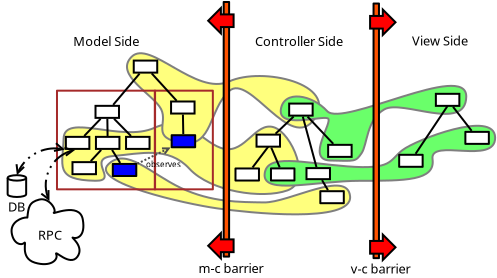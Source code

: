 <?xml version="1.0" encoding="UTF-8"?>
<dia:diagram xmlns:dia="http://www.lysator.liu.se/~alla/dia/">
  <dia:layer name="Sfondo" visible="true">
    <dia:object type="Standard - Beziergon" version="0" id="O0">
      <dia:attribute name="obj_pos">
        <dia:point val="-0.198,5.803"/>
      </dia:attribute>
      <dia:attribute name="obj_bb">
        <dia:rectangle val="-0.316,5.011;11.629,9.333"/>
      </dia:attribute>
      <dia:attribute name="bez_points">
        <dia:point val="-0.198,5.803"/>
        <dia:point val="-0.168,4.479"/>
        <dia:point val="2.69,6.014"/>
        <dia:point val="4.346,5.262"/>
        <dia:point val="6.001,4.509"/>
        <dia:point val="6.783,6.104"/>
        <dia:point val="7.836,6.315"/>
        <dia:point val="8.89,6.526"/>
        <dia:point val="9.401,4.961"/>
        <dia:point val="10.304,5.232"/>
        <dia:point val="11.207,5.502"/>
        <dia:point val="12.26,7.94"/>
        <dia:point val="10.996,8.391"/>
        <dia:point val="9.732,8.843"/>
        <dia:point val="7.144,8.451"/>
        <dia:point val="6.091,7.308"/>
        <dia:point val="5.038,6.164"/>
        <dia:point val="3.653,6.556"/>
        <dia:point val="2.269,6.676"/>
        <dia:point val="0.885,6.796"/>
        <dia:point val="2.601,7.927"/>
        <dia:point val="1.397,7.91"/>
        <dia:point val="-0.71,7.88"/>
        <dia:point val="-0.228,7.127"/>
      </dia:attribute>
      <dia:attribute name="corner_types">
        <dia:enum val="199412240"/>
        <dia:enum val="0"/>
        <dia:enum val="0"/>
        <dia:enum val="0"/>
        <dia:enum val="0"/>
        <dia:enum val="0"/>
        <dia:enum val="0"/>
        <dia:enum val="1"/>
        <dia:enum val="0"/>
      </dia:attribute>
      <dia:attribute name="line_color">
        <dia:color val="#7f7f7f"/>
      </dia:attribute>
      <dia:attribute name="inner_color">
        <dia:color val="#ffff7d"/>
      </dia:attribute>
      <dia:attribute name="show_background">
        <dia:boolean val="true"/>
      </dia:attribute>
    </dia:object>
    <dia:object type="Standard - Beziergon" version="0" id="O1">
      <dia:attribute name="obj_pos">
        <dia:point val="9.853,7.581"/>
      </dia:attribute>
      <dia:attribute name="obj_bb">
        <dia:rectangle val="9.8,5.112;21.428,8.204"/>
      </dia:attribute>
      <dia:attribute name="bez_points">
        <dia:point val="9.853,7.581"/>
        <dia:point val="9.943,6.528"/>
        <dia:point val="11.688,7.01"/>
        <dia:point val="13.975,7.19"/>
        <dia:point val="16.262,7.371"/>
        <dia:point val="16.082,6.889"/>
        <dia:point val="16.744,6.378"/>
        <dia:point val="17.406,5.866"/>
        <dia:point val="21.348,4.331"/>
        <dia:point val="21.378,5.746"/>
        <dia:point val="21.408,7.16"/>
        <dia:point val="18.098,5.746"/>
        <dia:point val="18.248,6.829"/>
        <dia:point val="18.399,7.912"/>
        <dia:point val="16.894,7.912"/>
        <dia:point val="14.637,7.912"/>
        <dia:point val="12.38,7.912"/>
        <dia:point val="9.762,8.635"/>
      </dia:attribute>
      <dia:attribute name="corner_types">
        <dia:enum val="187357608"/>
        <dia:enum val="0"/>
        <dia:enum val="0"/>
        <dia:enum val="0"/>
        <dia:enum val="0"/>
        <dia:enum val="0"/>
        <dia:enum val="0"/>
      </dia:attribute>
      <dia:attribute name="line_color">
        <dia:color val="#7f7f7f"/>
      </dia:attribute>
      <dia:attribute name="inner_color">
        <dia:color val="#6aff6a"/>
      </dia:attribute>
      <dia:attribute name="show_background">
        <dia:boolean val="true"/>
      </dia:attribute>
    </dia:object>
    <dia:object type="Standard - Beziergon" version="0" id="O2">
      <dia:attribute name="obj_pos">
        <dia:point val="3.202,1.711"/>
      </dia:attribute>
      <dia:attribute name="obj_bb">
        <dia:rectangle val="2.921,1.484;12.631,6.08"/>
      </dia:attribute>
      <dia:attribute name="bez_points">
        <dia:point val="3.202,1.711"/>
        <dia:point val="4.105,0.808"/>
        <dia:point val="6.422,3.697"/>
        <dia:point val="8.077,2.945"/>
        <dia:point val="9.732,2.192"/>
        <dia:point val="13.554,3.062"/>
        <dia:point val="12.35,4.81"/>
        <dia:point val="11.146,6.558"/>
        <dia:point val="9.1,2.493"/>
        <dia:point val="8.077,3.426"/>
        <dia:point val="7.054,4.359"/>
        <dia:point val="7.265,6.225"/>
        <dia:point val="5.76,6.014"/>
        <dia:point val="4.111,5.783"/>
        <dia:point val="5.043,5.061"/>
        <dia:point val="4.677,4.329"/>
        <dia:point val="4.31,3.597"/>
        <dia:point val="2.299,2.613"/>
      </dia:attribute>
      <dia:attribute name="corner_types">
        <dia:enum val="199412240"/>
        <dia:enum val="0"/>
        <dia:enum val="0"/>
        <dia:enum val="0"/>
        <dia:enum val="1"/>
        <dia:enum val="0"/>
        <dia:enum val="0"/>
      </dia:attribute>
      <dia:attribute name="line_color">
        <dia:color val="#7f7f7f"/>
      </dia:attribute>
      <dia:attribute name="inner_color">
        <dia:color val="#ffff7d"/>
      </dia:attribute>
      <dia:attribute name="show_background">
        <dia:boolean val="true"/>
      </dia:attribute>
    </dia:object>
    <dia:object type="Standard - Beziergon" version="0" id="O3">
      <dia:attribute name="obj_pos">
        <dia:point val="12.982,4.429"/>
      </dia:attribute>
      <dia:attribute name="obj_bb">
        <dia:rectangle val="10.608,3.115;19.984,7.11"/>
      </dia:attribute>
      <dia:attribute name="bez_points">
        <dia:point val="12.982,4.429"/>
        <dia:point val="13.735,5.254"/>
        <dia:point val="19.964,1.901"/>
        <dia:point val="19.934,3.707"/>
        <dia:point val="19.904,5.513"/>
        <dia:point val="16.744,3.827"/>
        <dia:point val="15.841,4.339"/>
        <dia:point val="14.938,4.851"/>
        <dia:point val="14.998,6.107"/>
        <dia:point val="14.697,6.536"/>
        <dia:point val="14.396,6.965"/>
        <dia:point val="14.396,6.927"/>
        <dia:point val="13.133,6.897"/>
        <dia:point val="11.869,6.867"/>
        <dia:point val="13.313,4.941"/>
        <dia:point val="13.012,4.79"/>
        <dia:point val="12.711,4.64"/>
        <dia:point val="10.515,5.332"/>
        <dia:point val="10.665,4.339"/>
        <dia:point val="10.816,3.346"/>
        <dia:point val="12.23,3.604"/>
      </dia:attribute>
      <dia:attribute name="corner_types">
        <dia:enum val="187357608"/>
        <dia:enum val="0"/>
        <dia:enum val="0"/>
        <dia:enum val="0"/>
        <dia:enum val="0"/>
        <dia:enum val="0"/>
        <dia:enum val="0"/>
        <dia:enum val="0"/>
      </dia:attribute>
      <dia:attribute name="line_color">
        <dia:color val="#7f7f7f"/>
      </dia:attribute>
      <dia:attribute name="inner_color">
        <dia:color val="#6aff6a"/>
      </dia:attribute>
      <dia:attribute name="show_background">
        <dia:boolean val="true"/>
      </dia:attribute>
    </dia:object>
    <dia:object type="Standard - Beziergon" version="0" id="O4">
      <dia:attribute name="obj_pos">
        <dia:point val="2.028,7.097"/>
      </dia:attribute>
      <dia:attribute name="obj_bb">
        <dia:rectangle val="1.321,6.39;14.178,9.64"/>
      </dia:attribute>
      <dia:attribute name="bez_points">
        <dia:point val="2.028,7.097"/>
        <dia:point val="2.931,6.195"/>
        <dia:point val="4.135,7.549"/>
        <dia:point val="5.67,8.271"/>
        <dia:point val="7.204,8.993"/>
        <dia:point val="8.574,8.973"/>
        <dia:point val="9.822,8.993"/>
        <dia:point val="11.071,9.013"/>
        <dia:point val="14.005,7.311"/>
        <dia:point val="14.126,8.692"/>
        <dia:point val="14.246,10.074"/>
        <dia:point val="9.01,9.505"/>
        <dia:point val="7.505,9.294"/>
        <dia:point val="5.857,9.063"/>
        <dia:point val="1.126,8.0"/>
      </dia:attribute>
      <dia:attribute name="corner_types">
        <dia:enum val="199412240"/>
        <dia:enum val="0"/>
        <dia:enum val="0"/>
        <dia:enum val="0"/>
        <dia:enum val="1"/>
        <dia:enum val="0"/>
      </dia:attribute>
      <dia:attribute name="line_color">
        <dia:color val="#7f7f7f"/>
      </dia:attribute>
      <dia:attribute name="inner_color">
        <dia:color val="#ffff7d"/>
      </dia:attribute>
      <dia:attribute name="show_background">
        <dia:boolean val="true"/>
      </dia:attribute>
    </dia:object>
    <dia:object type="Standard - Box" version="0" id="O5">
      <dia:attribute name="obj_pos">
        <dia:point val="4.362,3.405"/>
      </dia:attribute>
      <dia:attribute name="obj_bb">
        <dia:rectangle val="4.312,3.355;7.315,8.39"/>
      </dia:attribute>
      <dia:attribute name="elem_corner">
        <dia:point val="4.362,3.405"/>
      </dia:attribute>
      <dia:attribute name="elem_width">
        <dia:real val="2.902"/>
      </dia:attribute>
      <dia:attribute name="elem_height">
        <dia:real val="4.935"/>
      </dia:attribute>
      <dia:attribute name="border_color">
        <dia:color val="#a52a2a"/>
      </dia:attribute>
      <dia:attribute name="show_background">
        <dia:boolean val="false"/>
      </dia:attribute>
      <dia:attribute name="corner_radius">
        <dia:real val="1.175e-38"/>
      </dia:attribute>
    </dia:object>
    <dia:object type="Standard - Box" version="0" id="O6">
      <dia:attribute name="obj_pos">
        <dia:point val="-0.529,3.405"/>
      </dia:attribute>
      <dia:attribute name="obj_bb">
        <dia:rectangle val="-0.579,3.355;4.426,8.39"/>
      </dia:attribute>
      <dia:attribute name="elem_corner">
        <dia:point val="-0.529,3.405"/>
      </dia:attribute>
      <dia:attribute name="elem_width">
        <dia:real val="4.905"/>
      </dia:attribute>
      <dia:attribute name="elem_height">
        <dia:real val="4.935"/>
      </dia:attribute>
      <dia:attribute name="border_color">
        <dia:color val="#a52a2a"/>
      </dia:attribute>
      <dia:attribute name="show_background">
        <dia:boolean val="false"/>
      </dia:attribute>
      <dia:attribute name="corner_radius">
        <dia:real val="1.175e-38"/>
      </dia:attribute>
    </dia:object>
    <dia:object type="Standard - Box" version="0" id="O7">
      <dia:attribute name="obj_pos">
        <dia:point val="1.397,4.164"/>
      </dia:attribute>
      <dia:attribute name="obj_bb">
        <dia:rectangle val="1.347,4.114;2.62,4.816"/>
      </dia:attribute>
      <dia:attribute name="elem_corner">
        <dia:point val="1.397,4.164"/>
      </dia:attribute>
      <dia:attribute name="elem_width">
        <dia:real val="1.174"/>
      </dia:attribute>
      <dia:attribute name="elem_height">
        <dia:real val="0.602"/>
      </dia:attribute>
      <dia:attribute name="show_background">
        <dia:boolean val="true"/>
      </dia:attribute>
    </dia:object>
    <dia:object type="Standard - Box" version="0" id="O8">
      <dia:attribute name="obj_pos">
        <dia:point val="-0.085,5.715"/>
      </dia:attribute>
      <dia:attribute name="obj_bb">
        <dia:rectangle val="-0.135,5.665;1.138,6.367"/>
      </dia:attribute>
      <dia:attribute name="elem_corner">
        <dia:point val="-0.085,5.715"/>
      </dia:attribute>
      <dia:attribute name="elem_width">
        <dia:real val="1.174"/>
      </dia:attribute>
      <dia:attribute name="elem_height">
        <dia:real val="0.602"/>
      </dia:attribute>
      <dia:attribute name="show_background">
        <dia:boolean val="true"/>
      </dia:attribute>
    </dia:object>
    <dia:object type="Standard - Box" version="0" id="O9">
      <dia:attribute name="obj_pos">
        <dia:point val="1.419,5.715"/>
      </dia:attribute>
      <dia:attribute name="obj_bb">
        <dia:rectangle val="1.369,5.665;2.643,6.367"/>
      </dia:attribute>
      <dia:attribute name="elem_corner">
        <dia:point val="1.419,5.715"/>
      </dia:attribute>
      <dia:attribute name="elem_width">
        <dia:real val="1.174"/>
      </dia:attribute>
      <dia:attribute name="elem_height">
        <dia:real val="0.602"/>
      </dia:attribute>
      <dia:attribute name="show_background">
        <dia:boolean val="true"/>
      </dia:attribute>
    </dia:object>
    <dia:object type="Standard - Box" version="0" id="O10">
      <dia:attribute name="obj_pos">
        <dia:point val="2.924,5.715"/>
      </dia:attribute>
      <dia:attribute name="obj_bb">
        <dia:rectangle val="2.874,5.665;4.148,6.367"/>
      </dia:attribute>
      <dia:attribute name="elem_corner">
        <dia:point val="2.924,5.715"/>
      </dia:attribute>
      <dia:attribute name="elem_width">
        <dia:real val="1.174"/>
      </dia:attribute>
      <dia:attribute name="elem_height">
        <dia:real val="0.602"/>
      </dia:attribute>
      <dia:attribute name="show_background">
        <dia:boolean val="true"/>
      </dia:attribute>
    </dia:object>
    <dia:object type="Standard - Box" version="0" id="O11">
      <dia:attribute name="obj_pos">
        <dia:point val="0.246,6.979"/>
      </dia:attribute>
      <dia:attribute name="obj_bb">
        <dia:rectangle val="0.196,6.929;1.469,7.631"/>
      </dia:attribute>
      <dia:attribute name="elem_corner">
        <dia:point val="0.246,6.979"/>
      </dia:attribute>
      <dia:attribute name="elem_width">
        <dia:real val="1.174"/>
      </dia:attribute>
      <dia:attribute name="elem_height">
        <dia:real val="0.602"/>
      </dia:attribute>
      <dia:attribute name="show_background">
        <dia:boolean val="true"/>
      </dia:attribute>
    </dia:object>
    <dia:object type="Standard - Box" version="0" id="O12">
      <dia:attribute name="obj_pos">
        <dia:point val="2.262,7.07"/>
      </dia:attribute>
      <dia:attribute name="obj_bb">
        <dia:rectangle val="2.212,7.02;3.486,7.721"/>
      </dia:attribute>
      <dia:attribute name="elem_corner">
        <dia:point val="2.262,7.07"/>
      </dia:attribute>
      <dia:attribute name="elem_width">
        <dia:real val="1.174"/>
      </dia:attribute>
      <dia:attribute name="elem_height">
        <dia:real val="0.602"/>
      </dia:attribute>
      <dia:attribute name="inner_color">
        <dia:color val="#0000ff"/>
      </dia:attribute>
      <dia:attribute name="show_background">
        <dia:boolean val="true"/>
      </dia:attribute>
      <dia:attribute name="corner_radius">
        <dia:real val="1.175e-38"/>
      </dia:attribute>
    </dia:object>
    <dia:object type="Standard - Line" version="0" id="O13">
      <dia:attribute name="obj_pos">
        <dia:point val="1.653,4.81"/>
      </dia:attribute>
      <dia:attribute name="obj_bb">
        <dia:rectangle val="0.761,4.74;1.724,5.742"/>
      </dia:attribute>
      <dia:attribute name="conn_endpoints">
        <dia:point val="1.653,4.81"/>
        <dia:point val="0.832,5.671"/>
      </dia:attribute>
      <dia:attribute name="numcp">
        <dia:int val="1"/>
      </dia:attribute>
      <dia:connections>
        <dia:connection handle="0" to="O7" connection="8"/>
        <dia:connection handle="1" to="O8" connection="8"/>
      </dia:connections>
    </dia:object>
    <dia:object type="Standard - Line" version="0" id="O14">
      <dia:attribute name="obj_pos">
        <dia:point val="1.988,4.81"/>
      </dia:attribute>
      <dia:attribute name="obj_bb">
        <dia:rectangle val="1.938,4.76;2.052,5.722"/>
      </dia:attribute>
      <dia:attribute name="conn_endpoints">
        <dia:point val="1.988,4.81"/>
        <dia:point val="2.001,5.671"/>
      </dia:attribute>
      <dia:attribute name="numcp">
        <dia:int val="1"/>
      </dia:attribute>
      <dia:connections>
        <dia:connection handle="0" to="O7" connection="8"/>
        <dia:connection handle="1" to="O9" connection="8"/>
      </dia:connections>
    </dia:object>
    <dia:object type="Standard - Line" version="0" id="O15">
      <dia:attribute name="obj_pos">
        <dia:point val="2.224,6.367"/>
      </dia:attribute>
      <dia:attribute name="obj_bb">
        <dia:rectangle val="2.155,6.298;2.7,7.089"/>
      </dia:attribute>
      <dia:attribute name="conn_endpoints">
        <dia:point val="2.224,6.367"/>
        <dia:point val="2.631,7.02"/>
      </dia:attribute>
      <dia:attribute name="numcp">
        <dia:int val="1"/>
      </dia:attribute>
      <dia:connections>
        <dia:connection handle="0" to="O9" connection="8"/>
        <dia:connection handle="1" to="O12" connection="8"/>
      </dia:connections>
    </dia:object>
    <dia:object type="Standard - Line" version="0" id="O16">
      <dia:attribute name="obj_pos">
        <dia:point val="1.68,6.368"/>
      </dia:attribute>
      <dia:attribute name="obj_bb">
        <dia:rectangle val="1.088,6.297;1.751,7.0"/>
      </dia:attribute>
      <dia:attribute name="conn_endpoints">
        <dia:point val="1.68,6.368"/>
        <dia:point val="1.159,6.929"/>
      </dia:attribute>
      <dia:attribute name="numcp">
        <dia:int val="1"/>
      </dia:attribute>
      <dia:connections>
        <dia:connection handle="0" to="O9" connection="8"/>
        <dia:connection handle="1" to="O11" connection="8"/>
      </dia:connections>
    </dia:object>
    <dia:object type="Standard - Line" version="0" id="O17">
      <dia:attribute name="obj_pos">
        <dia:point val="2.323,4.81"/>
      </dia:attribute>
      <dia:attribute name="obj_bb">
        <dia:rectangle val="2.253,4.74;3.241,5.742"/>
      </dia:attribute>
      <dia:attribute name="conn_endpoints">
        <dia:point val="2.323,4.81"/>
        <dia:point val="3.171,5.671"/>
      </dia:attribute>
      <dia:attribute name="numcp">
        <dia:int val="1"/>
      </dia:attribute>
      <dia:connections>
        <dia:connection handle="0" to="O7" connection="8"/>
        <dia:connection handle="1" to="O10" connection="8"/>
      </dia:connections>
    </dia:object>
    <dia:object type="Network - Storage" version="0" id="O18">
      <dia:attribute name="obj_pos">
        <dia:point val="-2.997,7.631"/>
      </dia:attribute>
      <dia:attribute name="obj_bb">
        <dia:rectangle val="-3.047,7.581;-2.02,9.696"/>
      </dia:attribute>
      <dia:attribute name="elem_corner">
        <dia:point val="-2.997,7.631"/>
      </dia:attribute>
      <dia:attribute name="elem_width">
        <dia:real val="0.927"/>
      </dia:attribute>
      <dia:attribute name="elem_height">
        <dia:real val="1.09"/>
      </dia:attribute>
      <dia:attribute name="line_width">
        <dia:real val="0.1"/>
      </dia:attribute>
      <dia:attribute name="line_colour">
        <dia:color val="#000000"/>
      </dia:attribute>
      <dia:attribute name="fill_colour">
        <dia:color val="#ffffff"/>
      </dia:attribute>
      <dia:attribute name="show_background">
        <dia:boolean val="true"/>
      </dia:attribute>
      <dia:attribute name="line_style">
        <dia:enum val="0"/>
        <dia:real val="1"/>
      </dia:attribute>
      <dia:attribute name="text">
        <dia:composite type="text">
          <dia:attribute name="string">
            <dia:string>#DB#</dia:string>
          </dia:attribute>
          <dia:attribute name="font">
            <dia:font family="sans" style="0" name="Helvetica"/>
          </dia:attribute>
          <dia:attribute name="height">
            <dia:real val="0.8"/>
          </dia:attribute>
          <dia:attribute name="pos">
            <dia:point val="-2.534,9.264"/>
          </dia:attribute>
          <dia:attribute name="color">
            <dia:color val="#000000"/>
          </dia:attribute>
          <dia:attribute name="alignment">
            <dia:enum val="1"/>
          </dia:attribute>
        </dia:composite>
      </dia:attribute>
      <dia:attribute name="flip_horizontal">
        <dia:boolean val="false"/>
      </dia:attribute>
      <dia:attribute name="flip_vertical">
        <dia:boolean val="false"/>
      </dia:attribute>
    </dia:object>
    <dia:object type="Network - Cloud" version="0" id="O19">
      <dia:attribute name="obj_pos">
        <dia:point val="-2.801,8.835"/>
      </dia:attribute>
      <dia:attribute name="obj_bb">
        <dia:rectangle val="-2.801,8.835;0.793,12.08"/>
      </dia:attribute>
      <dia:attribute name="elem_corner">
        <dia:point val="-2.801,8.835"/>
      </dia:attribute>
      <dia:attribute name="elem_width">
        <dia:real val="3.593"/>
      </dia:attribute>
      <dia:attribute name="elem_height">
        <dia:real val="3.245"/>
      </dia:attribute>
      <dia:attribute name="line_width">
        <dia:real val="0.1"/>
      </dia:attribute>
      <dia:attribute name="line_colour">
        <dia:color val="#000000"/>
      </dia:attribute>
      <dia:attribute name="fill_colour">
        <dia:color val="#ffffff"/>
      </dia:attribute>
      <dia:attribute name="show_background">
        <dia:boolean val="true"/>
      </dia:attribute>
      <dia:attribute name="line_style">
        <dia:enum val="0"/>
        <dia:real val="1"/>
      </dia:attribute>
      <dia:attribute name="text">
        <dia:composite type="text">
          <dia:attribute name="string">
            <dia:string>#RPC#</dia:string>
          </dia:attribute>
          <dia:attribute name="font">
            <dia:font family="sans" style="0" name="Helvetica"/>
          </dia:attribute>
          <dia:attribute name="height">
            <dia:real val="0.8"/>
          </dia:attribute>
          <dia:attribute name="pos">
            <dia:point val="-0.908,10.657"/>
          </dia:attribute>
          <dia:attribute name="color">
            <dia:color val="#000000"/>
          </dia:attribute>
          <dia:attribute name="alignment">
            <dia:enum val="1"/>
          </dia:attribute>
        </dia:composite>
      </dia:attribute>
      <dia:attribute name="flip_horizontal">
        <dia:boolean val="false"/>
      </dia:attribute>
      <dia:attribute name="flip_vertical">
        <dia:boolean val="false"/>
      </dia:attribute>
    </dia:object>
    <dia:object type="Standard - Arc" version="0" id="O20">
      <dia:attribute name="obj_pos">
        <dia:point val="0.502,6.016"/>
      </dia:attribute>
      <dia:attribute name="obj_bb">
        <dia:rectangle val="-2.766,5.949;0.734,8.008"/>
      </dia:attribute>
      <dia:attribute name="conn_endpoints">
        <dia:point val="0.502,6.016"/>
        <dia:point val="-2.534,7.631"/>
      </dia:attribute>
      <dia:attribute name="curve_distance">
        <dia:real val="0.528"/>
      </dia:attribute>
      <dia:attribute name="line_style">
        <dia:enum val="3"/>
      </dia:attribute>
      <dia:attribute name="start_arrow">
        <dia:enum val="1"/>
      </dia:attribute>
      <dia:attribute name="start_arrow_length">
        <dia:real val="0.4"/>
      </dia:attribute>
      <dia:attribute name="start_arrow_width">
        <dia:real val="0.4"/>
      </dia:attribute>
      <dia:attribute name="end_arrow">
        <dia:enum val="1"/>
      </dia:attribute>
      <dia:attribute name="end_arrow_length">
        <dia:real val="0.4"/>
      </dia:attribute>
      <dia:attribute name="end_arrow_width">
        <dia:real val="0.4"/>
      </dia:attribute>
      <dia:connections>
        <dia:connection handle="0" to="O8" connection="8"/>
        <dia:connection handle="1" to="O18" connection="0"/>
      </dia:connections>
    </dia:object>
    <dia:object type="Standard - Arc" version="0" id="O21">
      <dia:attribute name="obj_pos">
        <dia:point val="0.502,6.016"/>
      </dia:attribute>
      <dia:attribute name="obj_bb">
        <dia:rectangle val="-1.369,5.841;0.896,10.622"/>
      </dia:attribute>
      <dia:attribute name="conn_endpoints">
        <dia:point val="0.502,6.016"/>
        <dia:point val="-1.001,10.446"/>
      </dia:attribute>
      <dia:attribute name="curve_distance">
        <dia:real val="0.94"/>
      </dia:attribute>
      <dia:attribute name="line_style">
        <dia:enum val="3"/>
      </dia:attribute>
      <dia:attribute name="start_arrow">
        <dia:enum val="1"/>
      </dia:attribute>
      <dia:attribute name="start_arrow_length">
        <dia:real val="0.4"/>
      </dia:attribute>
      <dia:attribute name="start_arrow_width">
        <dia:real val="0.4"/>
      </dia:attribute>
      <dia:attribute name="end_arrow">
        <dia:enum val="1"/>
      </dia:attribute>
      <dia:attribute name="end_arrow_length">
        <dia:real val="0.4"/>
      </dia:attribute>
      <dia:attribute name="end_arrow_width">
        <dia:real val="0.4"/>
      </dia:attribute>
      <dia:connections>
        <dia:connection handle="0" to="O8" connection="8"/>
        <dia:connection handle="1" to="O19" connection="4"/>
      </dia:connections>
    </dia:object>
    <dia:object type="Standard - Box" version="0" id="O22">
      <dia:attribute name="obj_pos">
        <dia:point val="5.175,3.947"/>
      </dia:attribute>
      <dia:attribute name="obj_bb">
        <dia:rectangle val="5.125,3.897;6.399,4.599"/>
      </dia:attribute>
      <dia:attribute name="elem_corner">
        <dia:point val="5.175,3.947"/>
      </dia:attribute>
      <dia:attribute name="elem_width">
        <dia:real val="1.174"/>
      </dia:attribute>
      <dia:attribute name="elem_height">
        <dia:real val="0.602"/>
      </dia:attribute>
      <dia:attribute name="show_background">
        <dia:boolean val="true"/>
      </dia:attribute>
    </dia:object>
    <dia:object type="Standard - Box" version="0" id="O23">
      <dia:attribute name="obj_pos">
        <dia:point val="5.205,5.632"/>
      </dia:attribute>
      <dia:attribute name="obj_bb">
        <dia:rectangle val="5.155,5.582;6.429,6.284"/>
      </dia:attribute>
      <dia:attribute name="elem_corner">
        <dia:point val="5.205,5.632"/>
      </dia:attribute>
      <dia:attribute name="elem_width">
        <dia:real val="1.174"/>
      </dia:attribute>
      <dia:attribute name="elem_height">
        <dia:real val="0.602"/>
      </dia:attribute>
      <dia:attribute name="inner_color">
        <dia:color val="#0000ff"/>
      </dia:attribute>
      <dia:attribute name="show_background">
        <dia:boolean val="true"/>
      </dia:attribute>
      <dia:attribute name="corner_radius">
        <dia:real val="1.175e-38"/>
      </dia:attribute>
    </dia:object>
    <dia:object type="Standard - Line" version="0" id="O24">
      <dia:attribute name="obj_pos">
        <dia:point val="5.768,4.599"/>
      </dia:attribute>
      <dia:attribute name="obj_bb">
        <dia:rectangle val="5.717,4.548;5.837,5.633"/>
      </dia:attribute>
      <dia:attribute name="conn_endpoints">
        <dia:point val="5.768,4.599"/>
        <dia:point val="5.786,5.582"/>
      </dia:attribute>
      <dia:attribute name="numcp">
        <dia:int val="1"/>
      </dia:attribute>
      <dia:connections>
        <dia:connection handle="0" to="O22" connection="8"/>
        <dia:connection handle="1" to="O23" connection="8"/>
      </dia:connections>
    </dia:object>
    <dia:object type="Standard - Line" version="0" id="O25">
      <dia:attribute name="obj_pos">
        <dia:point val="3.486,7.059"/>
      </dia:attribute>
      <dia:attribute name="obj_bb">
        <dia:rectangle val="3.419,5.953;5.332,7.126"/>
      </dia:attribute>
      <dia:attribute name="conn_endpoints">
        <dia:point val="3.486,7.059"/>
        <dia:point val="5.155,6.244"/>
      </dia:attribute>
      <dia:attribute name="numcp">
        <dia:int val="1"/>
      </dia:attribute>
      <dia:attribute name="line_color">
        <dia:color val="#4d4d4d"/>
      </dia:attribute>
      <dia:attribute name="line_style">
        <dia:enum val="4"/>
      </dia:attribute>
      <dia:attribute name="end_arrow">
        <dia:enum val="1"/>
      </dia:attribute>
      <dia:attribute name="end_arrow_length">
        <dia:real val="0.3"/>
      </dia:attribute>
      <dia:attribute name="end_arrow_width">
        <dia:real val="0.3"/>
      </dia:attribute>
      <dia:connections>
        <dia:connection handle="0" to="O12" connection="8"/>
        <dia:connection handle="1" to="O23" connection="8"/>
      </dia:connections>
    </dia:object>
    <dia:object type="Standard - Text" version="1" id="O26">
      <dia:attribute name="obj_pos">
        <dia:point val="3.924,7.24"/>
      </dia:attribute>
      <dia:attribute name="obj_bb">
        <dia:rectangle val="3.924,6.89;5.585,7.509"/>
      </dia:attribute>
      <dia:attribute name="text">
        <dia:composite type="text">
          <dia:attribute name="string">
            <dia:string>#observes#</dia:string>
          </dia:attribute>
          <dia:attribute name="font">
            <dia:font family="sans" style="0" name="Helvetica"/>
          </dia:attribute>
          <dia:attribute name="height">
            <dia:real val="0.5"/>
          </dia:attribute>
          <dia:attribute name="pos">
            <dia:point val="3.924,7.24"/>
          </dia:attribute>
          <dia:attribute name="color">
            <dia:color val="#000000"/>
          </dia:attribute>
          <dia:attribute name="alignment">
            <dia:enum val="0"/>
          </dia:attribute>
        </dia:composite>
      </dia:attribute>
      <dia:attribute name="valign">
        <dia:enum val="3"/>
      </dia:attribute>
    </dia:object>
    <dia:object type="Standard - Box" version="0" id="O27">
      <dia:attribute name="obj_pos">
        <dia:point val="3.309,1.901"/>
      </dia:attribute>
      <dia:attribute name="obj_bb">
        <dia:rectangle val="3.259,1.851;4.533,2.552"/>
      </dia:attribute>
      <dia:attribute name="elem_corner">
        <dia:point val="3.309,1.901"/>
      </dia:attribute>
      <dia:attribute name="elem_width">
        <dia:real val="1.174"/>
      </dia:attribute>
      <dia:attribute name="elem_height">
        <dia:real val="0.602"/>
      </dia:attribute>
      <dia:attribute name="show_background">
        <dia:boolean val="true"/>
      </dia:attribute>
    </dia:object>
    <dia:object type="Standard - Line" version="0" id="O28">
      <dia:attribute name="obj_pos">
        <dia:point val="4.202,2.537"/>
      </dia:attribute>
      <dia:attribute name="obj_bb">
        <dia:rectangle val="4.132,2.467;5.526,3.983"/>
      </dia:attribute>
      <dia:attribute name="conn_endpoints">
        <dia:point val="4.202,2.537"/>
        <dia:point val="5.456,3.912"/>
      </dia:attribute>
      <dia:attribute name="numcp">
        <dia:int val="1"/>
      </dia:attribute>
      <dia:connections>
        <dia:connection handle="0" to="O27" connection="8"/>
        <dia:connection handle="1" to="O22" connection="8"/>
      </dia:connections>
    </dia:object>
    <dia:object type="Standard - Line" version="0" id="O29">
      <dia:attribute name="obj_pos">
        <dia:point val="3.6,2.552"/>
      </dia:attribute>
      <dia:attribute name="obj_bb">
        <dia:rectangle val="2.209,2.481;3.67,4.185"/>
      </dia:attribute>
      <dia:attribute name="conn_endpoints">
        <dia:point val="3.6,2.552"/>
        <dia:point val="2.279,4.114"/>
      </dia:attribute>
      <dia:attribute name="numcp">
        <dia:int val="1"/>
      </dia:attribute>
      <dia:connections>
        <dia:connection handle="0" to="O27" connection="8"/>
        <dia:connection handle="1" to="O7" connection="8"/>
      </dia:connections>
    </dia:object>
    <dia:object type="Standard - Text" version="1" id="O30">
      <dia:attribute name="obj_pos">
        <dia:point val="0.283,1.167"/>
      </dia:attribute>
      <dia:attribute name="obj_bb">
        <dia:rectangle val="0.283,0.624;3.483,1.564"/>
      </dia:attribute>
      <dia:attribute name="text">
        <dia:composite type="text">
          <dia:attribute name="string">
            <dia:string>#Model Side#</dia:string>
          </dia:attribute>
          <dia:attribute name="font">
            <dia:font family="sans" style="0" name="Helvetica"/>
          </dia:attribute>
          <dia:attribute name="height">
            <dia:real val="0.8"/>
          </dia:attribute>
          <dia:attribute name="pos">
            <dia:point val="0.283,1.167"/>
          </dia:attribute>
          <dia:attribute name="color">
            <dia:color val="#000000"/>
          </dia:attribute>
          <dia:attribute name="alignment">
            <dia:enum val="0"/>
          </dia:attribute>
        </dia:composite>
      </dia:attribute>
      <dia:attribute name="valign">
        <dia:enum val="3"/>
      </dia:attribute>
    </dia:object>
    <dia:object type="Standard - Box" version="0" id="O31">
      <dia:attribute name="obj_pos">
        <dia:point val="7.806,-1.028"/>
      </dia:attribute>
      <dia:attribute name="obj_bb">
        <dia:rectangle val="7.756,-1.078;8.127,11.752"/>
      </dia:attribute>
      <dia:attribute name="elem_corner">
        <dia:point val="7.806,-1.028"/>
      </dia:attribute>
      <dia:attribute name="elem_width">
        <dia:real val="0.271"/>
      </dia:attribute>
      <dia:attribute name="elem_height">
        <dia:real val="12.729"/>
      </dia:attribute>
      <dia:attribute name="inner_color">
        <dia:color val="#ff5300"/>
      </dia:attribute>
      <dia:attribute name="show_background">
        <dia:boolean val="true"/>
      </dia:attribute>
      <dia:attribute name="corner_radius">
        <dia:real val="1.175e-38"/>
      </dia:attribute>
    </dia:object>
    <dia:object type="Standard - Box" version="0" id="O32">
      <dia:attribute name="obj_pos">
        <dia:point val="11.08,4.051"/>
      </dia:attribute>
      <dia:attribute name="obj_bb">
        <dia:rectangle val="11.03,4.001;12.304,4.703"/>
      </dia:attribute>
      <dia:attribute name="elem_corner">
        <dia:point val="11.08,4.051"/>
      </dia:attribute>
      <dia:attribute name="elem_width">
        <dia:real val="1.174"/>
      </dia:attribute>
      <dia:attribute name="elem_height">
        <dia:real val="0.602"/>
      </dia:attribute>
      <dia:attribute name="show_background">
        <dia:boolean val="true"/>
      </dia:attribute>
    </dia:object>
    <dia:object type="Standard - Box" version="0" id="O33">
      <dia:attribute name="obj_pos">
        <dia:point val="9.448,5.603"/>
      </dia:attribute>
      <dia:attribute name="obj_bb">
        <dia:rectangle val="9.398,5.553;10.672,6.254"/>
      </dia:attribute>
      <dia:attribute name="elem_corner">
        <dia:point val="9.448,5.603"/>
      </dia:attribute>
      <dia:attribute name="elem_width">
        <dia:real val="1.174"/>
      </dia:attribute>
      <dia:attribute name="elem_height">
        <dia:real val="0.602"/>
      </dia:attribute>
      <dia:attribute name="show_background">
        <dia:boolean val="true"/>
      </dia:attribute>
    </dia:object>
    <dia:object type="Standard - Box" version="0" id="O34">
      <dia:attribute name="obj_pos">
        <dia:point val="11.946,7.278"/>
      </dia:attribute>
      <dia:attribute name="obj_bb">
        <dia:rectangle val="11.896,7.228;13.169,7.879"/>
      </dia:attribute>
      <dia:attribute name="elem_corner">
        <dia:point val="11.946,7.278"/>
      </dia:attribute>
      <dia:attribute name="elem_width">
        <dia:real val="1.174"/>
      </dia:attribute>
      <dia:attribute name="elem_height">
        <dia:real val="0.552"/>
      </dia:attribute>
      <dia:attribute name="show_background">
        <dia:boolean val="true"/>
      </dia:attribute>
    </dia:object>
    <dia:object type="Standard - Box" version="0" id="O35">
      <dia:attribute name="obj_pos">
        <dia:point val="13.029,6.114"/>
      </dia:attribute>
      <dia:attribute name="obj_bb">
        <dia:rectangle val="12.979,6.064;14.253,6.766"/>
      </dia:attribute>
      <dia:attribute name="elem_corner">
        <dia:point val="13.029,6.114"/>
      </dia:attribute>
      <dia:attribute name="elem_width">
        <dia:real val="1.174"/>
      </dia:attribute>
      <dia:attribute name="elem_height">
        <dia:real val="0.602"/>
      </dia:attribute>
      <dia:attribute name="show_background">
        <dia:boolean val="true"/>
      </dia:attribute>
    </dia:object>
    <dia:object type="Standard - Box" version="0" id="O36">
      <dia:attribute name="obj_pos">
        <dia:point val="12.638,8.431"/>
      </dia:attribute>
      <dia:attribute name="obj_bb">
        <dia:rectangle val="12.588,8.381;13.862,9.083"/>
      </dia:attribute>
      <dia:attribute name="elem_corner">
        <dia:point val="12.638,8.431"/>
      </dia:attribute>
      <dia:attribute name="elem_width">
        <dia:real val="1.174"/>
      </dia:attribute>
      <dia:attribute name="elem_height">
        <dia:real val="0.602"/>
      </dia:attribute>
      <dia:attribute name="show_background">
        <dia:boolean val="true"/>
      </dia:attribute>
      <dia:attribute name="corner_radius">
        <dia:real val="1.175e-38"/>
      </dia:attribute>
    </dia:object>
    <dia:object type="Standard - Line" version="0" id="O37">
      <dia:attribute name="obj_pos">
        <dia:point val="11.304,4.697"/>
      </dia:attribute>
      <dia:attribute name="obj_bb">
        <dia:rectangle val="10.328,4.627;11.374,5.629"/>
      </dia:attribute>
      <dia:attribute name="conn_endpoints">
        <dia:point val="11.304,4.697"/>
        <dia:point val="10.398,5.558"/>
      </dia:attribute>
      <dia:attribute name="numcp">
        <dia:int val="1"/>
      </dia:attribute>
      <dia:connections>
        <dia:connection handle="0" to="O32" connection="8"/>
        <dia:connection handle="1" to="O33" connection="8"/>
      </dia:connections>
    </dia:object>
    <dia:object type="Standard - Line" version="0" id="O38">
      <dia:attribute name="obj_pos">
        <dia:point val="11.762,4.703"/>
      </dia:attribute>
      <dia:attribute name="obj_bb">
        <dia:rectangle val="11.701,4.642;12.506,7.289"/>
      </dia:attribute>
      <dia:attribute name="conn_endpoints">
        <dia:point val="11.762,4.703"/>
        <dia:point val="12.444,7.228"/>
      </dia:attribute>
      <dia:attribute name="numcp">
        <dia:int val="1"/>
      </dia:attribute>
      <dia:connections>
        <dia:connection handle="0" to="O32" connection="8"/>
        <dia:connection handle="1" to="O34" connection="8"/>
      </dia:connections>
    </dia:object>
    <dia:object type="Standard - Line" version="0" id="O39">
      <dia:attribute name="obj_pos">
        <dia:point val="12.724,7.88"/>
      </dia:attribute>
      <dia:attribute name="obj_bb">
        <dia:rectangle val="12.656,7.811;13.087,8.45"/>
      </dia:attribute>
      <dia:attribute name="conn_endpoints">
        <dia:point val="12.724,7.88"/>
        <dia:point val="13.019,8.382"/>
      </dia:attribute>
      <dia:attribute name="numcp">
        <dia:int val="1"/>
      </dia:attribute>
      <dia:connections>
        <dia:connection handle="0" to="O34" connection="8"/>
        <dia:connection handle="1" to="O36" connection="8"/>
      </dia:connections>
    </dia:object>
    <dia:object type="Standard - Line" version="0" id="O40">
      <dia:attribute name="obj_pos">
        <dia:point val="11.999,4.703"/>
      </dia:attribute>
      <dia:attribute name="obj_bb">
        <dia:rectangle val="11.928,4.632;13.355,6.135"/>
      </dia:attribute>
      <dia:attribute name="conn_endpoints">
        <dia:point val="11.999,4.703"/>
        <dia:point val="13.284,6.064"/>
      </dia:attribute>
      <dia:attribute name="numcp">
        <dia:int val="1"/>
      </dia:attribute>
      <dia:connections>
        <dia:connection handle="0" to="O32" connection="8"/>
        <dia:connection handle="1" to="O35" connection="8"/>
      </dia:connections>
    </dia:object>
    <dia:object type="Standard - Text" version="1" id="O41">
      <dia:attribute name="obj_pos">
        <dia:point val="9.368,1.167"/>
      </dia:attribute>
      <dia:attribute name="obj_bb">
        <dia:rectangle val="9.368,0.624;13.688,1.564"/>
      </dia:attribute>
      <dia:attribute name="text">
        <dia:composite type="text">
          <dia:attribute name="string">
            <dia:string>#Controller Side#</dia:string>
          </dia:attribute>
          <dia:attribute name="font">
            <dia:font family="sans" style="0" name="Helvetica"/>
          </dia:attribute>
          <dia:attribute name="height">
            <dia:real val="0.8"/>
          </dia:attribute>
          <dia:attribute name="pos">
            <dia:point val="9.368,1.167"/>
          </dia:attribute>
          <dia:attribute name="color">
            <dia:color val="#000000"/>
          </dia:attribute>
          <dia:attribute name="alignment">
            <dia:enum val="0"/>
          </dia:attribute>
        </dia:composite>
      </dia:attribute>
      <dia:attribute name="valign">
        <dia:enum val="3"/>
      </dia:attribute>
    </dia:object>
    <dia:object type="Standard - Box" version="0" id="O42">
      <dia:attribute name="obj_pos">
        <dia:point val="8.396,7.296"/>
      </dia:attribute>
      <dia:attribute name="obj_bb">
        <dia:rectangle val="8.346,7.246;9.619,7.948"/>
      </dia:attribute>
      <dia:attribute name="elem_corner">
        <dia:point val="8.396,7.296"/>
      </dia:attribute>
      <dia:attribute name="elem_width">
        <dia:real val="1.174"/>
      </dia:attribute>
      <dia:attribute name="elem_height">
        <dia:real val="0.602"/>
      </dia:attribute>
      <dia:attribute name="show_background">
        <dia:boolean val="true"/>
      </dia:attribute>
      <dia:attribute name="corner_radius">
        <dia:real val="1.175e-38"/>
      </dia:attribute>
    </dia:object>
    <dia:object type="Standard - Line" version="0" id="O43">
      <dia:attribute name="obj_pos">
        <dia:point val="10.035,6.204"/>
      </dia:attribute>
      <dia:attribute name="obj_bb">
        <dia:rectangle val="9.178,6.134;10.105,7.316"/>
      </dia:attribute>
      <dia:attribute name="conn_endpoints">
        <dia:point val="10.035,6.204"/>
        <dia:point val="9.248,7.246"/>
      </dia:attribute>
      <dia:attribute name="numcp">
        <dia:int val="1"/>
      </dia:attribute>
      <dia:connections>
        <dia:connection handle="0" to="O33" connection="6"/>
        <dia:connection handle="1" to="O42" connection="8"/>
      </dia:connections>
    </dia:object>
    <dia:object type="Standard - Box" version="0" id="O44">
      <dia:attribute name="obj_pos">
        <dia:point val="10.17,7.293"/>
      </dia:attribute>
      <dia:attribute name="obj_bb">
        <dia:rectangle val="10.12,7.243;11.394,7.945"/>
      </dia:attribute>
      <dia:attribute name="elem_corner">
        <dia:point val="10.17,7.293"/>
      </dia:attribute>
      <dia:attribute name="elem_width">
        <dia:real val="1.174"/>
      </dia:attribute>
      <dia:attribute name="elem_height">
        <dia:real val="0.602"/>
      </dia:attribute>
      <dia:attribute name="show_background">
        <dia:boolean val="true"/>
      </dia:attribute>
      <dia:attribute name="corner_radius">
        <dia:real val="1.175e-38"/>
      </dia:attribute>
    </dia:object>
    <dia:object type="Standard - Line" version="0" id="O45">
      <dia:attribute name="obj_pos">
        <dia:point val="10.185,6.254"/>
      </dia:attribute>
      <dia:attribute name="obj_bb">
        <dia:rectangle val="10.119,6.189;10.673,7.309"/>
      </dia:attribute>
      <dia:attribute name="conn_endpoints">
        <dia:point val="10.185,6.254"/>
        <dia:point val="10.607,7.243"/>
      </dia:attribute>
      <dia:attribute name="numcp">
        <dia:int val="1"/>
      </dia:attribute>
      <dia:connections>
        <dia:connection handle="0" to="O33" connection="8"/>
        <dia:connection handle="1" to="O44" connection="8"/>
      </dia:connections>
    </dia:object>
    <dia:object type="Geometric - Left Arrow" version="0" id="O46">
      <dia:attribute name="obj_pos">
        <dia:point val="7.031,-0.727"/>
      </dia:attribute>
      <dia:attribute name="obj_bb">
        <dia:rectangle val="6.96,-0.848;8.352,0.665"/>
      </dia:attribute>
      <dia:attribute name="elem_corner">
        <dia:point val="7.031,-0.727"/>
      </dia:attribute>
      <dia:attribute name="elem_width">
        <dia:real val="1.271"/>
      </dia:attribute>
      <dia:attribute name="elem_height">
        <dia:real val="1.271"/>
      </dia:attribute>
      <dia:attribute name="line_width">
        <dia:real val="0.1"/>
      </dia:attribute>
      <dia:attribute name="line_colour">
        <dia:color val="#000000"/>
      </dia:attribute>
      <dia:attribute name="fill_colour">
        <dia:color val="#ff0000"/>
      </dia:attribute>
      <dia:attribute name="show_background">
        <dia:boolean val="true"/>
      </dia:attribute>
      <dia:attribute name="line_style">
        <dia:enum val="0"/>
        <dia:real val="1"/>
      </dia:attribute>
      <dia:attribute name="flip_horizontal">
        <dia:boolean val="false"/>
      </dia:attribute>
      <dia:attribute name="flip_vertical">
        <dia:boolean val="false"/>
      </dia:attribute>
    </dia:object>
    <dia:object type="Geometric - Left Arrow" version="0" id="O47">
      <dia:attribute name="obj_pos">
        <dia:point val="7.031,10.525"/>
      </dia:attribute>
      <dia:attribute name="obj_bb">
        <dia:rectangle val="6.96,10.405;8.352,11.917"/>
      </dia:attribute>
      <dia:attribute name="elem_corner">
        <dia:point val="7.031,10.525"/>
      </dia:attribute>
      <dia:attribute name="elem_width">
        <dia:real val="1.271"/>
      </dia:attribute>
      <dia:attribute name="elem_height">
        <dia:real val="1.271"/>
      </dia:attribute>
      <dia:attribute name="line_width">
        <dia:real val="0.1"/>
      </dia:attribute>
      <dia:attribute name="line_colour">
        <dia:color val="#000000"/>
      </dia:attribute>
      <dia:attribute name="fill_colour">
        <dia:color val="#ff0000"/>
      </dia:attribute>
      <dia:attribute name="show_background">
        <dia:boolean val="true"/>
      </dia:attribute>
      <dia:attribute name="line_style">
        <dia:enum val="0"/>
        <dia:real val="1"/>
      </dia:attribute>
      <dia:attribute name="flip_horizontal">
        <dia:boolean val="false"/>
      </dia:attribute>
      <dia:attribute name="flip_vertical">
        <dia:boolean val="false"/>
      </dia:attribute>
    </dia:object>
    <dia:object type="Standard - Box" version="0" id="O48">
      <dia:attribute name="obj_pos">
        <dia:point val="15.299,-0.951"/>
      </dia:attribute>
      <dia:attribute name="obj_bb">
        <dia:rectangle val="15.249,-1.001;15.62,11.829"/>
      </dia:attribute>
      <dia:attribute name="elem_corner">
        <dia:point val="15.299,-0.951"/>
      </dia:attribute>
      <dia:attribute name="elem_width">
        <dia:real val="0.271"/>
      </dia:attribute>
      <dia:attribute name="elem_height">
        <dia:real val="12.729"/>
      </dia:attribute>
      <dia:attribute name="inner_color">
        <dia:color val="#ff5300"/>
      </dia:attribute>
      <dia:attribute name="show_background">
        <dia:boolean val="true"/>
      </dia:attribute>
      <dia:attribute name="corner_radius">
        <dia:real val="1.175e-38"/>
      </dia:attribute>
    </dia:object>
    <dia:object type="Geometric - Left Arrow" version="0" id="O49">
      <dia:attribute name="obj_pos">
        <dia:point val="15.126,-0.65"/>
      </dia:attribute>
      <dia:attribute name="obj_bb">
        <dia:rectangle val="15.076,-0.77;16.467,0.742"/>
      </dia:attribute>
      <dia:attribute name="elem_corner">
        <dia:point val="15.126,-0.65"/>
      </dia:attribute>
      <dia:attribute name="elem_width">
        <dia:real val="1.271"/>
      </dia:attribute>
      <dia:attribute name="elem_height">
        <dia:real val="1.271"/>
      </dia:attribute>
      <dia:attribute name="line_width">
        <dia:real val="0.1"/>
      </dia:attribute>
      <dia:attribute name="line_colour">
        <dia:color val="#000000"/>
      </dia:attribute>
      <dia:attribute name="fill_colour">
        <dia:color val="#ff0000"/>
      </dia:attribute>
      <dia:attribute name="show_background">
        <dia:boolean val="true"/>
      </dia:attribute>
      <dia:attribute name="line_style">
        <dia:enum val="0"/>
        <dia:real val="1"/>
      </dia:attribute>
      <dia:attribute name="flip_horizontal">
        <dia:boolean val="true"/>
      </dia:attribute>
      <dia:attribute name="flip_vertical">
        <dia:boolean val="true"/>
      </dia:attribute>
    </dia:object>
    <dia:object type="Geometric - Left Arrow" version="0" id="O50">
      <dia:attribute name="obj_pos">
        <dia:point val="15.126,10.602"/>
      </dia:attribute>
      <dia:attribute name="obj_bb">
        <dia:rectangle val="15.076,10.482;16.467,11.994"/>
      </dia:attribute>
      <dia:attribute name="elem_corner">
        <dia:point val="15.126,10.602"/>
      </dia:attribute>
      <dia:attribute name="elem_width">
        <dia:real val="1.271"/>
      </dia:attribute>
      <dia:attribute name="elem_height">
        <dia:real val="1.271"/>
      </dia:attribute>
      <dia:attribute name="line_width">
        <dia:real val="0.1"/>
      </dia:attribute>
      <dia:attribute name="line_colour">
        <dia:color val="#000000"/>
      </dia:attribute>
      <dia:attribute name="fill_colour">
        <dia:color val="#ff0000"/>
      </dia:attribute>
      <dia:attribute name="show_background">
        <dia:boolean val="true"/>
      </dia:attribute>
      <dia:attribute name="line_style">
        <dia:enum val="0"/>
        <dia:real val="1"/>
      </dia:attribute>
      <dia:attribute name="flip_horizontal">
        <dia:boolean val="true"/>
      </dia:attribute>
      <dia:attribute name="flip_vertical">
        <dia:boolean val="false"/>
      </dia:attribute>
    </dia:object>
    <dia:object type="Standard - Box" version="0" id="O51">
      <dia:attribute name="obj_pos">
        <dia:point val="18.415,3.563"/>
      </dia:attribute>
      <dia:attribute name="obj_bb">
        <dia:rectangle val="18.365,3.513;19.639,4.215"/>
      </dia:attribute>
      <dia:attribute name="elem_corner">
        <dia:point val="18.415,3.563"/>
      </dia:attribute>
      <dia:attribute name="elem_width">
        <dia:real val="1.174"/>
      </dia:attribute>
      <dia:attribute name="elem_height">
        <dia:real val="0.602"/>
      </dia:attribute>
      <dia:attribute name="show_background">
        <dia:boolean val="true"/>
      </dia:attribute>
    </dia:object>
    <dia:object type="Standard - Box" version="0" id="O52">
      <dia:attribute name="obj_pos">
        <dia:point val="16.58,6.611"/>
      </dia:attribute>
      <dia:attribute name="obj_bb">
        <dia:rectangle val="16.53,6.561;17.804,7.263"/>
      </dia:attribute>
      <dia:attribute name="elem_corner">
        <dia:point val="16.58,6.611"/>
      </dia:attribute>
      <dia:attribute name="elem_width">
        <dia:real val="1.174"/>
      </dia:attribute>
      <dia:attribute name="elem_height">
        <dia:real val="0.602"/>
      </dia:attribute>
      <dia:attribute name="show_background">
        <dia:boolean val="true"/>
      </dia:attribute>
      <dia:attribute name="corner_radius">
        <dia:real val="1.175e-38"/>
      </dia:attribute>
    </dia:object>
    <dia:object type="Standard - Line" version="0" id="O53">
      <dia:attribute name="obj_pos">
        <dia:point val="19.002,4.165"/>
      </dia:attribute>
      <dia:attribute name="obj_bb">
        <dia:rectangle val="17.331,4.096;19.071,6.631"/>
      </dia:attribute>
      <dia:attribute name="conn_endpoints">
        <dia:point val="19.002,4.165"/>
        <dia:point val="17.401,6.562"/>
      </dia:attribute>
      <dia:attribute name="numcp">
        <dia:int val="1"/>
      </dia:attribute>
      <dia:connections>
        <dia:connection handle="0" to="O51" connection="6"/>
        <dia:connection handle="1" to="O52" connection="8"/>
      </dia:connections>
    </dia:object>
    <dia:object type="Standard - Box" version="0" id="O54">
      <dia:attribute name="obj_pos">
        <dia:point val="19.89,5.464"/>
      </dia:attribute>
      <dia:attribute name="obj_bb">
        <dia:rectangle val="19.84,5.414;21.113,6.116"/>
      </dia:attribute>
      <dia:attribute name="elem_corner">
        <dia:point val="19.89,5.464"/>
      </dia:attribute>
      <dia:attribute name="elem_width">
        <dia:real val="1.174"/>
      </dia:attribute>
      <dia:attribute name="elem_height">
        <dia:real val="0.602"/>
      </dia:attribute>
      <dia:attribute name="show_background">
        <dia:boolean val="true"/>
      </dia:attribute>
      <dia:attribute name="corner_radius">
        <dia:real val="1.175e-38"/>
      </dia:attribute>
    </dia:object>
    <dia:object type="Standard - Line" version="0" id="O55">
      <dia:attribute name="obj_pos">
        <dia:point val="19.274,4.216"/>
      </dia:attribute>
      <dia:attribute name="obj_bb">
        <dia:rectangle val="19.204,4.145;20.274,5.484"/>
      </dia:attribute>
      <dia:attribute name="conn_endpoints">
        <dia:point val="19.274,4.216"/>
        <dia:point val="20.204,5.414"/>
      </dia:attribute>
      <dia:attribute name="numcp">
        <dia:int val="1"/>
      </dia:attribute>
      <dia:connections>
        <dia:connection handle="0" to="O51" connection="8"/>
        <dia:connection handle="1" to="O54" connection="8"/>
      </dia:connections>
    </dia:object>
    <dia:object type="Standard - Text" version="1" id="O56">
      <dia:attribute name="obj_pos">
        <dia:point val="17.222,1.15"/>
      </dia:attribute>
      <dia:attribute name="obj_bb">
        <dia:rectangle val="17.222,0.59;20.074,1.581"/>
      </dia:attribute>
      <dia:attribute name="text">
        <dia:composite type="text">
          <dia:attribute name="string">
            <dia:string>#View Side#</dia:string>
          </dia:attribute>
          <dia:attribute name="font">
            <dia:font family="sans" style="0" name="Helvetica"/>
          </dia:attribute>
          <dia:attribute name="height">
            <dia:real val="0.8"/>
          </dia:attribute>
          <dia:attribute name="pos">
            <dia:point val="17.222,1.15"/>
          </dia:attribute>
          <dia:attribute name="color">
            <dia:color val="#000000"/>
          </dia:attribute>
          <dia:attribute name="alignment">
            <dia:enum val="0"/>
          </dia:attribute>
        </dia:composite>
      </dia:attribute>
      <dia:attribute name="valign">
        <dia:enum val="3"/>
      </dia:attribute>
    </dia:object>
    <dia:object type="Standard - Text" version="1" id="O57">
      <dia:attribute name="obj_pos">
        <dia:point val="6.542,12.517"/>
      </dia:attribute>
      <dia:attribute name="obj_bb">
        <dia:rectangle val="6.542,11.957;9.802,12.948"/>
      </dia:attribute>
      <dia:attribute name="text">
        <dia:composite type="text">
          <dia:attribute name="string">
            <dia:string>#m-c barrier#</dia:string>
          </dia:attribute>
          <dia:attribute name="font">
            <dia:font family="sans" style="0" name="Helvetica"/>
          </dia:attribute>
          <dia:attribute name="height">
            <dia:real val="0.8"/>
          </dia:attribute>
          <dia:attribute name="pos">
            <dia:point val="6.542,12.517"/>
          </dia:attribute>
          <dia:attribute name="color">
            <dia:color val="#000000"/>
          </dia:attribute>
          <dia:attribute name="alignment">
            <dia:enum val="0"/>
          </dia:attribute>
        </dia:composite>
      </dia:attribute>
      <dia:attribute name="valign">
        <dia:enum val="3"/>
      </dia:attribute>
    </dia:object>
    <dia:object type="Standard - Text" version="1" id="O58">
      <dia:attribute name="obj_pos">
        <dia:point val="14.153,12.544"/>
      </dia:attribute>
      <dia:attribute name="obj_bb">
        <dia:rectangle val="14.153,11.985;17.175,12.976"/>
      </dia:attribute>
      <dia:attribute name="text">
        <dia:composite type="text">
          <dia:attribute name="string">
            <dia:string>#v-c barrier#</dia:string>
          </dia:attribute>
          <dia:attribute name="font">
            <dia:font family="sans" style="0" name="Helvetica"/>
          </dia:attribute>
          <dia:attribute name="height">
            <dia:real val="0.8"/>
          </dia:attribute>
          <dia:attribute name="pos">
            <dia:point val="14.153,12.544"/>
          </dia:attribute>
          <dia:attribute name="color">
            <dia:color val="#000000"/>
          </dia:attribute>
          <dia:attribute name="alignment">
            <dia:enum val="0"/>
          </dia:attribute>
        </dia:composite>
      </dia:attribute>
      <dia:attribute name="valign">
        <dia:enum val="3"/>
      </dia:attribute>
    </dia:object>
  </dia:layer>
</dia:diagram>

